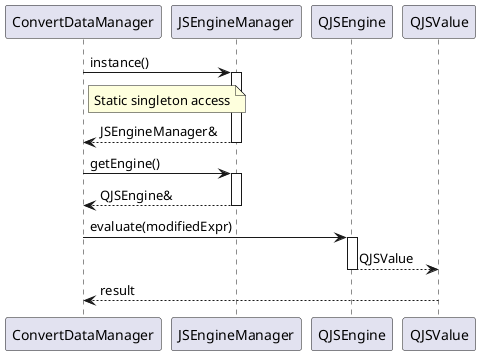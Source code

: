 @startuml
participant ConvertDataManager
participant "JSEngineManager" as JSEngineMgr
participant "QJSEngine" as Engine
participant "QJSValue" as Result

ConvertDataManager -> JSEngineMgr : instance()
activate JSEngineMgr
note right of ConvertDataManager : Static singleton access
JSEngineMgr --> ConvertDataManager : JSEngineManager&
deactivate JSEngineMgr

ConvertDataManager -> JSEngineMgr : getEngine()
activate JSEngineMgr
JSEngineMgr --> ConvertDataManager : QJSEngine&
deactivate JSEngineMgr

ConvertDataManager -> Engine : evaluate(modifiedExpr)
activate Engine
Engine --> Result : QJSValue
deactivate Engine

ConvertDataManager <-- Result : result

@enduml